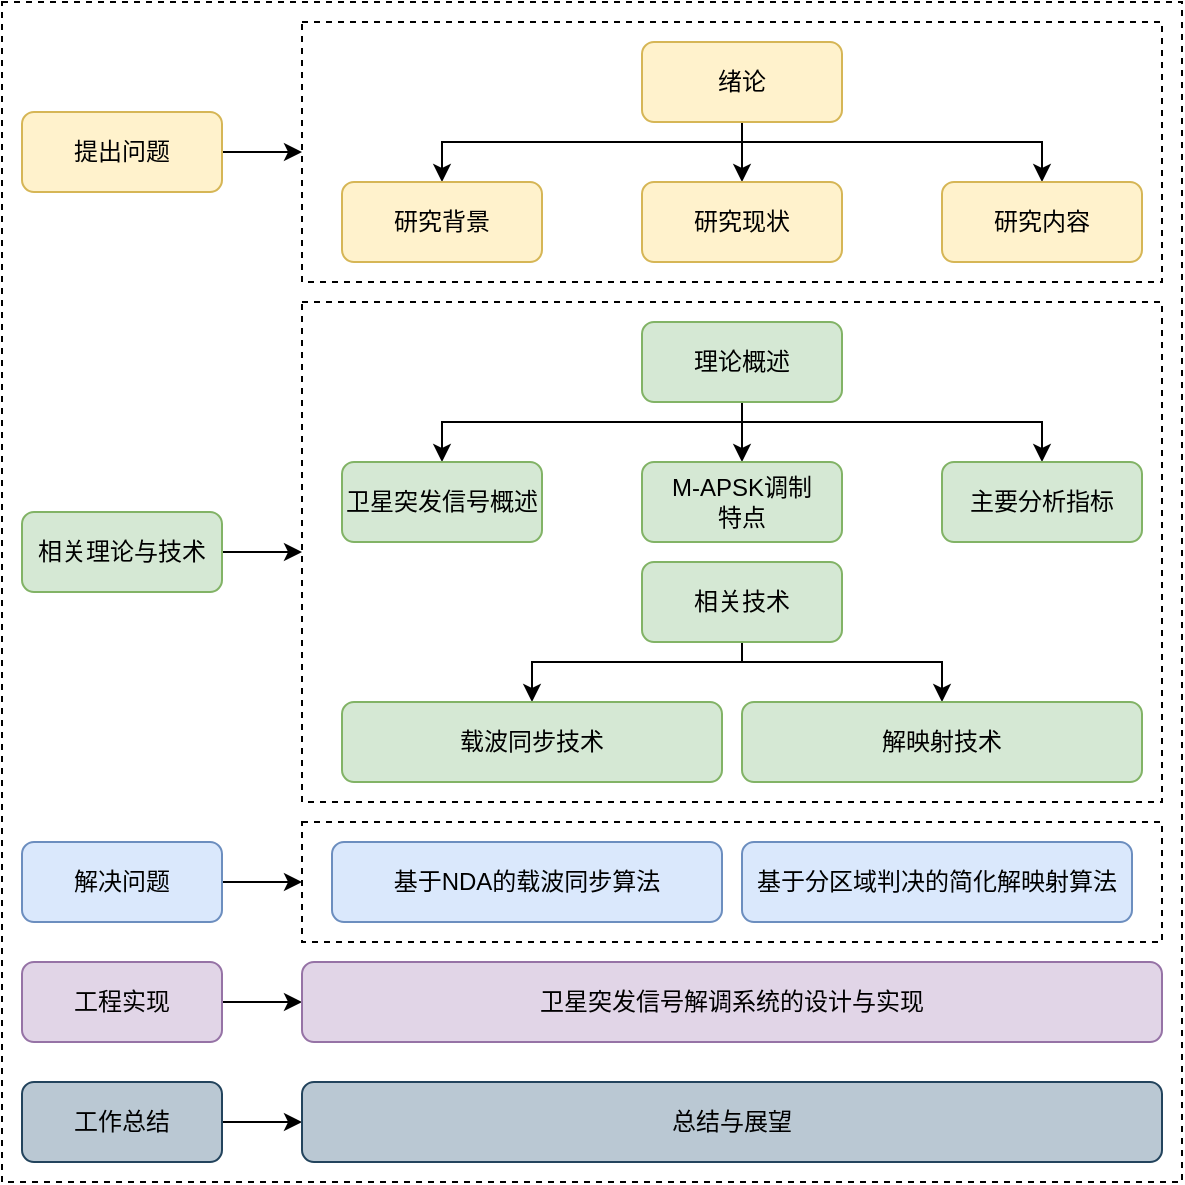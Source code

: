 <mxfile version="26.0.16">
  <diagram name="第 1 页" id="ptJQ4PkxMXK0kNhU-UWj">
    <mxGraphModel dx="1434" dy="746" grid="1" gridSize="10" guides="1" tooltips="1" connect="1" arrows="1" fold="1" page="1" pageScale="1" pageWidth="827" pageHeight="1169" math="0" shadow="0">
      <root>
        <mxCell id="0" />
        <mxCell id="1" parent="0" />
        <mxCell id="quLmE_L8sZtmNCAEVUrS-42" value="" style="rounded=0;whiteSpace=wrap;html=1;dashed=1;" parent="1" vertex="1">
          <mxGeometry x="60" y="240" width="590" height="590" as="geometry" />
        </mxCell>
        <mxCell id="quLmE_L8sZtmNCAEVUrS-34" value="" style="rounded=0;whiteSpace=wrap;html=1;dashed=1;" parent="1" vertex="1">
          <mxGeometry x="210" y="650" width="430" height="60" as="geometry" />
        </mxCell>
        <mxCell id="quLmE_L8sZtmNCAEVUrS-21" value="" style="rounded=0;whiteSpace=wrap;html=1;dashed=1;" parent="1" vertex="1">
          <mxGeometry x="210" y="390" width="430" height="250" as="geometry" />
        </mxCell>
        <mxCell id="quLmE_L8sZtmNCAEVUrS-11" value="" style="rounded=0;whiteSpace=wrap;html=1;dashed=1;" parent="1" vertex="1">
          <mxGeometry x="210" y="250" width="430" height="130" as="geometry" />
        </mxCell>
        <mxCell id="quLmE_L8sZtmNCAEVUrS-12" style="edgeStyle=orthogonalEdgeStyle;rounded=0;orthogonalLoop=1;jettySize=auto;html=1;exitX=1;exitY=0.5;exitDx=0;exitDy=0;" parent="1" source="quLmE_L8sZtmNCAEVUrS-1" target="quLmE_L8sZtmNCAEVUrS-11" edge="1">
          <mxGeometry relative="1" as="geometry" />
        </mxCell>
        <mxCell id="quLmE_L8sZtmNCAEVUrS-1" value="提出问题" style="rounded=1;whiteSpace=wrap;html=1;fillColor=#fff2cc;strokeColor=#d6b656;" parent="1" vertex="1">
          <mxGeometry x="70" y="295" width="100" height="40" as="geometry" />
        </mxCell>
        <mxCell id="quLmE_L8sZtmNCAEVUrS-6" style="edgeStyle=orthogonalEdgeStyle;rounded=0;orthogonalLoop=1;jettySize=auto;html=1;exitX=0.5;exitY=1;exitDx=0;exitDy=0;entryX=0.5;entryY=0;entryDx=0;entryDy=0;" parent="1" source="quLmE_L8sZtmNCAEVUrS-2" target="quLmE_L8sZtmNCAEVUrS-4" edge="1">
          <mxGeometry relative="1" as="geometry" />
        </mxCell>
        <mxCell id="quLmE_L8sZtmNCAEVUrS-8" style="edgeStyle=orthogonalEdgeStyle;rounded=0;orthogonalLoop=1;jettySize=auto;html=1;exitX=0.5;exitY=1;exitDx=0;exitDy=0;entryX=0.5;entryY=0;entryDx=0;entryDy=0;" parent="1" source="quLmE_L8sZtmNCAEVUrS-2" target="quLmE_L8sZtmNCAEVUrS-3" edge="1">
          <mxGeometry relative="1" as="geometry">
            <Array as="points">
              <mxPoint x="430" y="310" />
              <mxPoint x="280" y="310" />
            </Array>
          </mxGeometry>
        </mxCell>
        <mxCell id="quLmE_L8sZtmNCAEVUrS-9" style="edgeStyle=orthogonalEdgeStyle;rounded=0;orthogonalLoop=1;jettySize=auto;html=1;exitX=0.5;exitY=1;exitDx=0;exitDy=0;" parent="1" source="quLmE_L8sZtmNCAEVUrS-2" target="quLmE_L8sZtmNCAEVUrS-5" edge="1">
          <mxGeometry relative="1" as="geometry">
            <Array as="points">
              <mxPoint x="430" y="310" />
              <mxPoint x="580" y="310" />
            </Array>
          </mxGeometry>
        </mxCell>
        <mxCell id="quLmE_L8sZtmNCAEVUrS-2" value="绪论" style="rounded=1;whiteSpace=wrap;html=1;fillColor=#fff2cc;strokeColor=#d6b656;" parent="1" vertex="1">
          <mxGeometry x="380" y="260" width="100" height="40" as="geometry" />
        </mxCell>
        <mxCell id="quLmE_L8sZtmNCAEVUrS-3" value="研究背景" style="rounded=1;whiteSpace=wrap;html=1;fillColor=#fff2cc;strokeColor=#d6b656;" parent="1" vertex="1">
          <mxGeometry x="230" y="330" width="100" height="40" as="geometry" />
        </mxCell>
        <mxCell id="quLmE_L8sZtmNCAEVUrS-4" value="研究现状" style="rounded=1;whiteSpace=wrap;html=1;fillColor=#fff2cc;strokeColor=#d6b656;" parent="1" vertex="1">
          <mxGeometry x="380" y="330" width="100" height="40" as="geometry" />
        </mxCell>
        <mxCell id="quLmE_L8sZtmNCAEVUrS-5" value="研究内容" style="rounded=1;whiteSpace=wrap;html=1;fillColor=#fff2cc;strokeColor=#d6b656;" parent="1" vertex="1">
          <mxGeometry x="530" y="330" width="100" height="40" as="geometry" />
        </mxCell>
        <mxCell id="quLmE_L8sZtmNCAEVUrS-30" style="edgeStyle=orthogonalEdgeStyle;rounded=0;orthogonalLoop=1;jettySize=auto;html=1;exitX=1;exitY=0.5;exitDx=0;exitDy=0;entryX=0;entryY=0.5;entryDx=0;entryDy=0;" parent="1" source="quLmE_L8sZtmNCAEVUrS-13" target="quLmE_L8sZtmNCAEVUrS-21" edge="1">
          <mxGeometry relative="1" as="geometry" />
        </mxCell>
        <mxCell id="quLmE_L8sZtmNCAEVUrS-13" value="相关理论与技术" style="rounded=1;whiteSpace=wrap;html=1;fillColor=#d5e8d4;strokeColor=#82b366;" parent="1" vertex="1">
          <mxGeometry x="70" y="495" width="100" height="40" as="geometry" />
        </mxCell>
        <mxCell id="quLmE_L8sZtmNCAEVUrS-18" style="edgeStyle=orthogonalEdgeStyle;rounded=0;orthogonalLoop=1;jettySize=auto;html=1;exitX=0.5;exitY=1;exitDx=0;exitDy=0;entryX=0.5;entryY=0;entryDx=0;entryDy=0;" parent="1" source="quLmE_L8sZtmNCAEVUrS-14" target="quLmE_L8sZtmNCAEVUrS-16" edge="1">
          <mxGeometry relative="1" as="geometry" />
        </mxCell>
        <mxCell id="quLmE_L8sZtmNCAEVUrS-19" style="edgeStyle=orthogonalEdgeStyle;rounded=0;orthogonalLoop=1;jettySize=auto;html=1;exitX=0.5;exitY=1;exitDx=0;exitDy=0;entryX=0.5;entryY=0;entryDx=0;entryDy=0;" parent="1" source="quLmE_L8sZtmNCAEVUrS-14" target="quLmE_L8sZtmNCAEVUrS-15" edge="1">
          <mxGeometry relative="1" as="geometry">
            <Array as="points">
              <mxPoint x="430" y="450" />
              <mxPoint x="280" y="450" />
            </Array>
          </mxGeometry>
        </mxCell>
        <mxCell id="quLmE_L8sZtmNCAEVUrS-20" style="edgeStyle=orthogonalEdgeStyle;rounded=0;orthogonalLoop=1;jettySize=auto;html=1;exitX=0.5;exitY=1;exitDx=0;exitDy=0;" parent="1" source="quLmE_L8sZtmNCAEVUrS-14" target="quLmE_L8sZtmNCAEVUrS-17" edge="1">
          <mxGeometry relative="1" as="geometry">
            <Array as="points">
              <mxPoint x="430" y="450" />
              <mxPoint x="580" y="450" />
            </Array>
          </mxGeometry>
        </mxCell>
        <mxCell id="quLmE_L8sZtmNCAEVUrS-14" value="理论概述" style="rounded=1;whiteSpace=wrap;html=1;fillColor=#d5e8d4;strokeColor=#82b366;" parent="1" vertex="1">
          <mxGeometry x="380" y="400" width="100" height="40" as="geometry" />
        </mxCell>
        <mxCell id="quLmE_L8sZtmNCAEVUrS-15" value="卫星突发信号概述" style="rounded=1;whiteSpace=wrap;html=1;fillColor=#d5e8d4;strokeColor=#82b366;" parent="1" vertex="1">
          <mxGeometry x="230" y="470" width="100" height="40" as="geometry" />
        </mxCell>
        <mxCell id="quLmE_L8sZtmNCAEVUrS-16" value="M-APSK调制&lt;div&gt;特点&lt;/div&gt;" style="rounded=1;whiteSpace=wrap;html=1;fillColor=#d5e8d4;strokeColor=#82b366;" parent="1" vertex="1">
          <mxGeometry x="380" y="470" width="100" height="40" as="geometry" />
        </mxCell>
        <mxCell id="quLmE_L8sZtmNCAEVUrS-17" value="主要分析指标" style="rounded=1;whiteSpace=wrap;html=1;fillColor=#d5e8d4;strokeColor=#82b366;" parent="1" vertex="1">
          <mxGeometry x="530" y="470" width="100" height="40" as="geometry" />
        </mxCell>
        <mxCell id="quLmE_L8sZtmNCAEVUrS-51" style="edgeStyle=orthogonalEdgeStyle;rounded=0;orthogonalLoop=1;jettySize=auto;html=1;exitX=0.5;exitY=1;exitDx=0;exitDy=0;entryX=0.5;entryY=0;entryDx=0;entryDy=0;" parent="1" source="quLmE_L8sZtmNCAEVUrS-25" target="quLmE_L8sZtmNCAEVUrS-28" edge="1">
          <mxGeometry relative="1" as="geometry">
            <Array as="points">
              <mxPoint x="430" y="570" />
              <mxPoint x="530" y="570" />
            </Array>
          </mxGeometry>
        </mxCell>
        <mxCell id="MTBiRNvyYTQKNqwic67M-3" style="edgeStyle=orthogonalEdgeStyle;rounded=0;orthogonalLoop=1;jettySize=auto;html=1;exitX=0.5;exitY=1;exitDx=0;exitDy=0;entryX=0.5;entryY=0;entryDx=0;entryDy=0;" edge="1" parent="1" source="quLmE_L8sZtmNCAEVUrS-25" target="quLmE_L8sZtmNCAEVUrS-26">
          <mxGeometry relative="1" as="geometry">
            <Array as="points">
              <mxPoint x="430" y="570" />
              <mxPoint x="325" y="570" />
            </Array>
          </mxGeometry>
        </mxCell>
        <mxCell id="quLmE_L8sZtmNCAEVUrS-25" value="相关技术" style="rounded=1;whiteSpace=wrap;html=1;fillColor=#d5e8d4;strokeColor=#82b366;" parent="1" vertex="1">
          <mxGeometry x="380" y="520" width="100" height="40" as="geometry" />
        </mxCell>
        <mxCell id="quLmE_L8sZtmNCAEVUrS-26" value="载波同步技术" style="rounded=1;whiteSpace=wrap;html=1;fillColor=#d5e8d4;strokeColor=#82b366;" parent="1" vertex="1">
          <mxGeometry x="230" y="590" width="190" height="40" as="geometry" />
        </mxCell>
        <mxCell id="quLmE_L8sZtmNCAEVUrS-28" value="解映射技术" style="rounded=1;whiteSpace=wrap;html=1;fillColor=#d5e8d4;strokeColor=#82b366;" parent="1" vertex="1">
          <mxGeometry x="430" y="590" width="200" height="40" as="geometry" />
        </mxCell>
        <mxCell id="quLmE_L8sZtmNCAEVUrS-35" style="edgeStyle=orthogonalEdgeStyle;rounded=0;orthogonalLoop=1;jettySize=auto;html=1;exitX=1;exitY=0.5;exitDx=0;exitDy=0;entryX=0;entryY=0.5;entryDx=0;entryDy=0;" parent="1" source="quLmE_L8sZtmNCAEVUrS-31" target="quLmE_L8sZtmNCAEVUrS-34" edge="1">
          <mxGeometry relative="1" as="geometry" />
        </mxCell>
        <mxCell id="quLmE_L8sZtmNCAEVUrS-31" value="解决问题" style="rounded=1;whiteSpace=wrap;html=1;fillColor=#dae8fc;strokeColor=#6c8ebf;" parent="1" vertex="1">
          <mxGeometry x="70" y="660" width="100" height="40" as="geometry" />
        </mxCell>
        <mxCell id="quLmE_L8sZtmNCAEVUrS-32" value="基于NDA的载波同步算法" style="rounded=1;whiteSpace=wrap;html=1;fillColor=#dae8fc;strokeColor=#6c8ebf;" parent="1" vertex="1">
          <mxGeometry x="225" y="660" width="195" height="40" as="geometry" />
        </mxCell>
        <mxCell id="quLmE_L8sZtmNCAEVUrS-33" value="基于分区域判决的简化解映射算法" style="rounded=1;whiteSpace=wrap;html=1;fillColor=#dae8fc;strokeColor=#6c8ebf;" parent="1" vertex="1">
          <mxGeometry x="430" y="660" width="195" height="40" as="geometry" />
        </mxCell>
        <mxCell id="quLmE_L8sZtmNCAEVUrS-38" style="edgeStyle=orthogonalEdgeStyle;rounded=0;orthogonalLoop=1;jettySize=auto;html=1;exitX=1;exitY=0.5;exitDx=0;exitDy=0;entryX=0;entryY=0.5;entryDx=0;entryDy=0;" parent="1" source="quLmE_L8sZtmNCAEVUrS-36" target="quLmE_L8sZtmNCAEVUrS-37" edge="1">
          <mxGeometry relative="1" as="geometry" />
        </mxCell>
        <mxCell id="quLmE_L8sZtmNCAEVUrS-36" value="工程实现" style="rounded=1;whiteSpace=wrap;html=1;fillColor=#e1d5e7;strokeColor=#9673a6;" parent="1" vertex="1">
          <mxGeometry x="70" y="720" width="100" height="40" as="geometry" />
        </mxCell>
        <mxCell id="quLmE_L8sZtmNCAEVUrS-37" value="卫星突发信号解调系统的设计与实现" style="rounded=1;whiteSpace=wrap;html=1;fillColor=#e1d5e7;strokeColor=#9673a6;" parent="1" vertex="1">
          <mxGeometry x="210" y="720" width="430" height="40" as="geometry" />
        </mxCell>
        <mxCell id="quLmE_L8sZtmNCAEVUrS-41" style="edgeStyle=orthogonalEdgeStyle;rounded=0;orthogonalLoop=1;jettySize=auto;html=1;exitX=1;exitY=0.5;exitDx=0;exitDy=0;entryX=0;entryY=0.5;entryDx=0;entryDy=0;" parent="1" source="quLmE_L8sZtmNCAEVUrS-39" target="quLmE_L8sZtmNCAEVUrS-40" edge="1">
          <mxGeometry relative="1" as="geometry" />
        </mxCell>
        <mxCell id="quLmE_L8sZtmNCAEVUrS-39" value="工作总结" style="rounded=1;whiteSpace=wrap;html=1;fillColor=#bac8d3;strokeColor=#23445d;" parent="1" vertex="1">
          <mxGeometry x="70" y="780" width="100" height="40" as="geometry" />
        </mxCell>
        <mxCell id="quLmE_L8sZtmNCAEVUrS-40" value="总结与展望" style="rounded=1;whiteSpace=wrap;html=1;fillColor=#bac8d3;strokeColor=#23445d;" parent="1" vertex="1">
          <mxGeometry x="210" y="780" width="430" height="40" as="geometry" />
        </mxCell>
      </root>
    </mxGraphModel>
  </diagram>
</mxfile>

